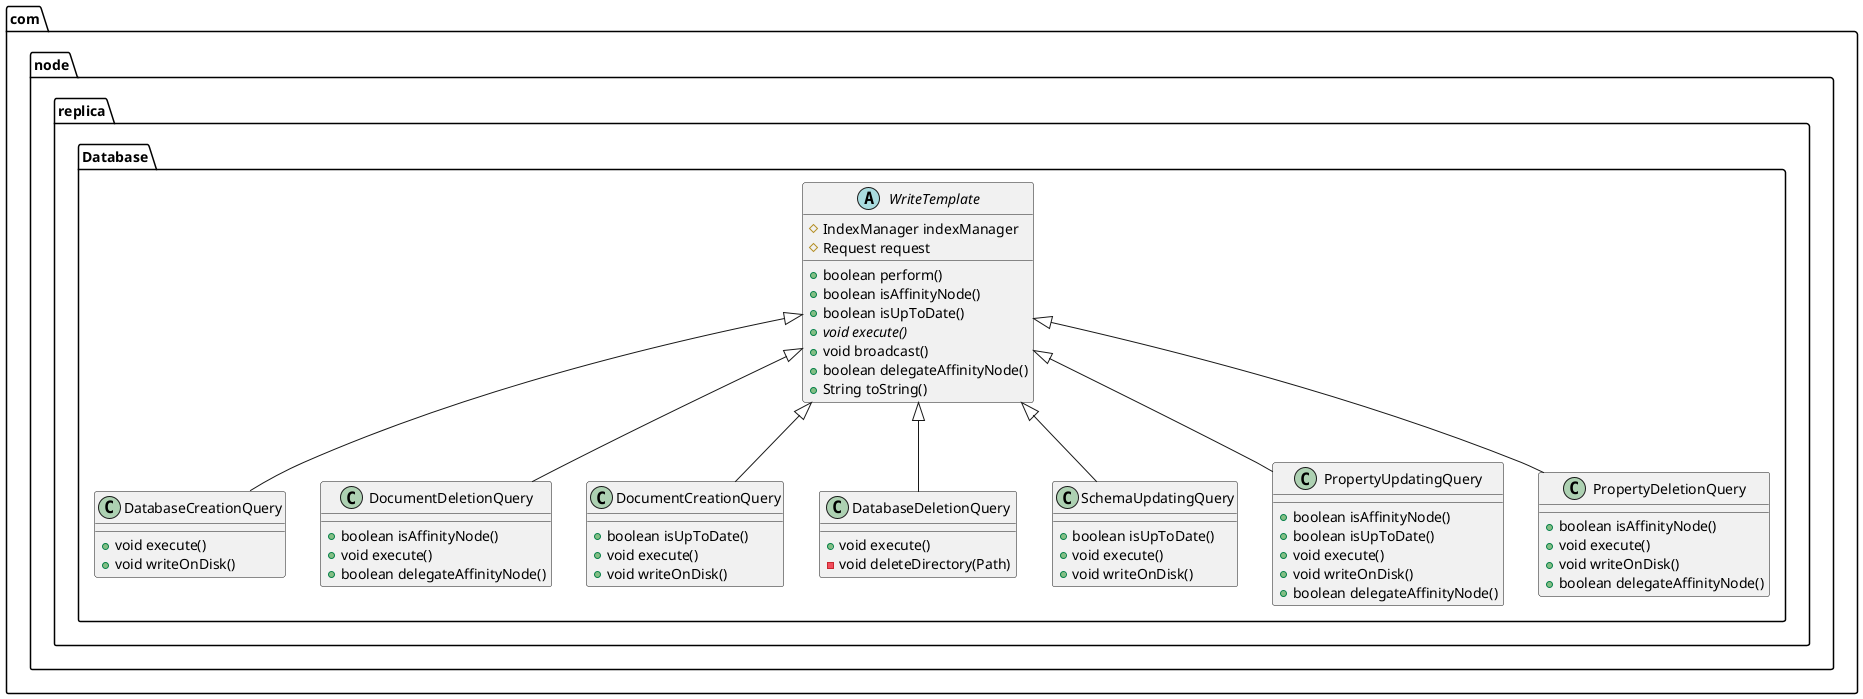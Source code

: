 @startuml
class com.node.replica.Database.DatabaseCreationQuery {
+ void execute()
+ void writeOnDisk()
}

class com.node.replica.Database.DocumentDeletionQuery {
+ boolean isAffinityNode()
+ void execute()
+ boolean delegateAffinityNode()
}
class com.node.replica.Database.DocumentCreationQuery {
+ boolean isUpToDate()
+ void execute()
+ void writeOnDisk()
}
class com.node.replica.Database.DatabaseDeletionQuery {
+ void execute()
- void deleteDirectory(Path)
}
class com.node.replica.Database.SchemaUpdatingQuery {
+ boolean isUpToDate()
+ void execute()
+ void writeOnDisk()
}
class com.node.replica.Database.PropertyUpdatingQuery {
+ boolean isAffinityNode()
+ boolean isUpToDate()
+ void execute()
+ void writeOnDisk()
+ boolean delegateAffinityNode()
}
abstract class com.node.replica.Database.WriteTemplate {
# IndexManager indexManager
# Request request
+ boolean perform()
+ boolean isAffinityNode()
+ boolean isUpToDate()
+ {abstract}void execute()
+ void broadcast()
+ boolean delegateAffinityNode()
+ String toString()
}
class com.node.replica.Database.PropertyDeletionQuery {
+ boolean isAffinityNode()
+ void execute()
+ void writeOnDisk()
+ boolean delegateAffinityNode()
}


com.node.replica.Database.WriteTemplate <|-- com.node.replica.Database.DatabaseCreationQuery
com.node.replica.Database.WriteTemplate <|-- com.node.replica.Database.DocumentDeletionQuery
com.node.replica.Database.WriteTemplate <|-- com.node.replica.Database.DocumentCreationQuery
com.node.replica.Database.WriteTemplate <|-- com.node.replica.Database.DatabaseDeletionQuery
com.node.replica.Database.WriteTemplate <|-- com.node.replica.Database.SchemaUpdatingQuery
com.node.replica.Database.WriteTemplate <|-- com.node.replica.Database.PropertyUpdatingQuery
com.node.replica.Database.WriteTemplate <|-- com.node.replica.Database.PropertyDeletionQuery
@enduml
